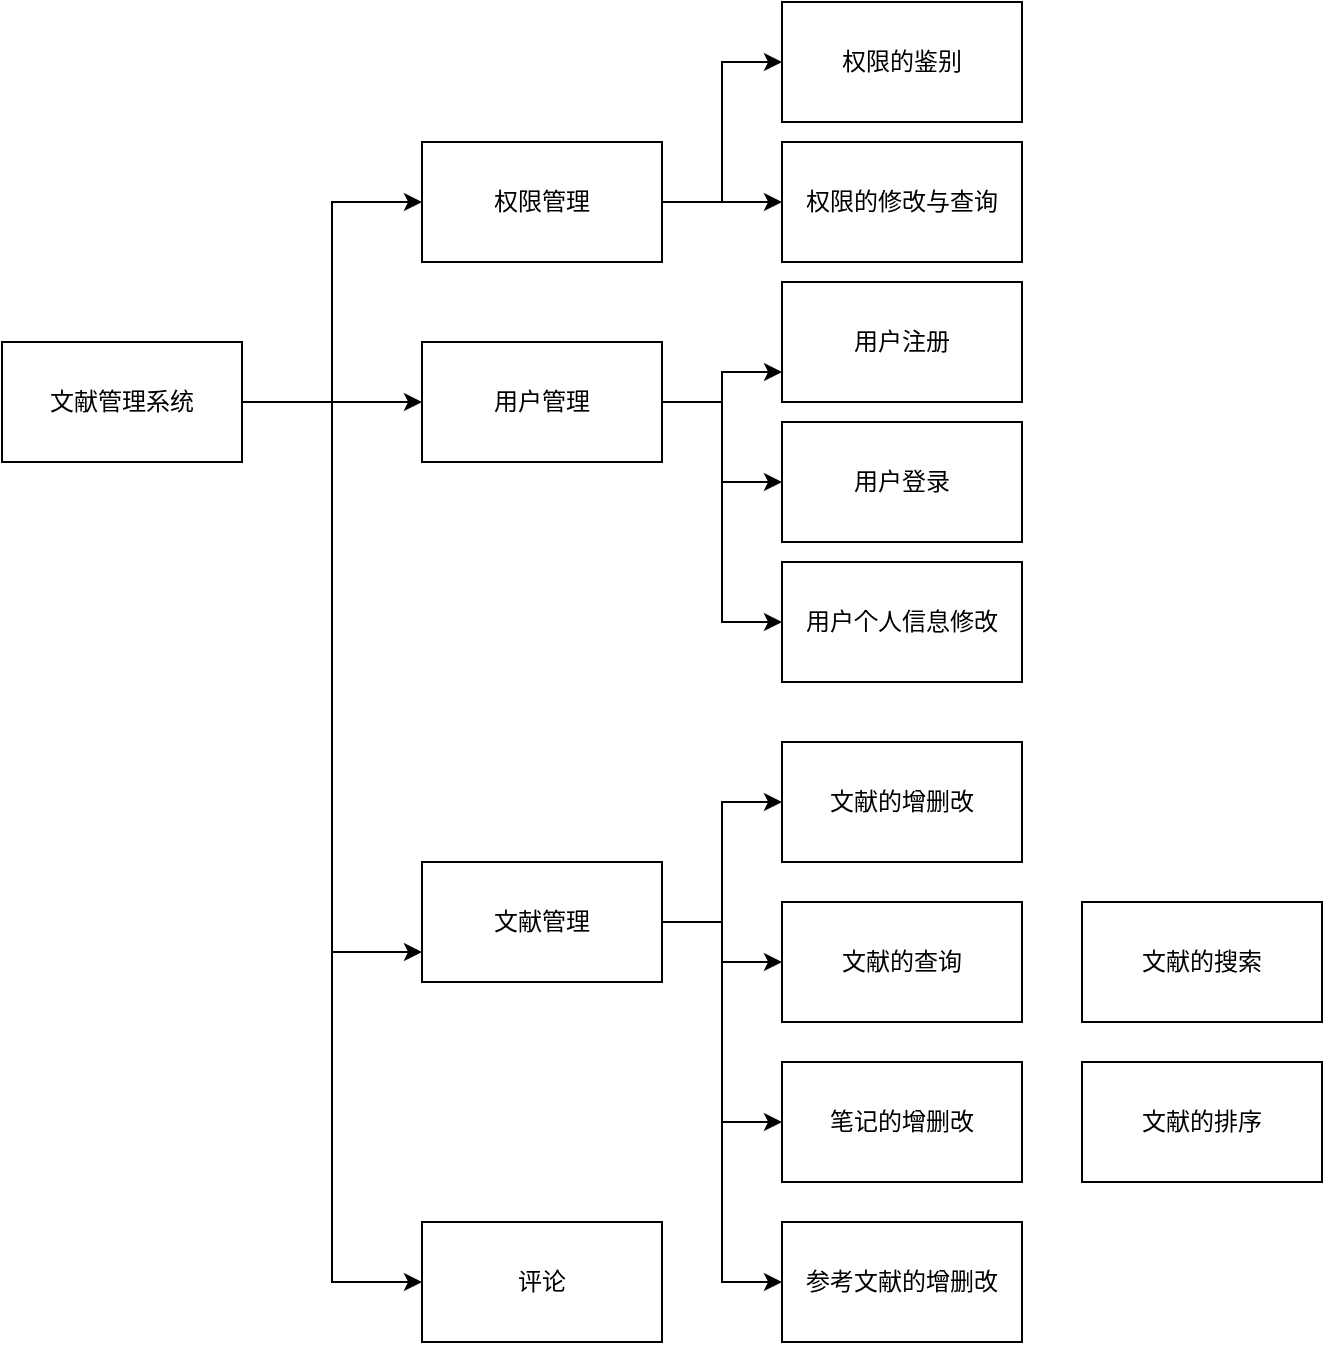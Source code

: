 <mxfile version="16.6.6" type="github">
  <diagram id="piNLZxqHuwmFInW--XqS" name="第 1 页">
    <mxGraphModel dx="2234" dy="1223" grid="1" gridSize="10" guides="1" tooltips="1" connect="1" arrows="1" fold="1" page="1" pageScale="1" pageWidth="827" pageHeight="1169" math="0" shadow="0">
      <root>
        <mxCell id="0" />
        <mxCell id="1" parent="0" />
        <mxCell id="bFt4A3IlxeqsHBkxx9xx-9" style="edgeStyle=orthogonalEdgeStyle;rounded=0;orthogonalLoop=1;jettySize=auto;html=1;entryX=0;entryY=0.5;entryDx=0;entryDy=0;" edge="1" parent="1" source="bFt4A3IlxeqsHBkxx9xx-1" target="bFt4A3IlxeqsHBkxx9xx-2">
          <mxGeometry relative="1" as="geometry" />
        </mxCell>
        <mxCell id="bFt4A3IlxeqsHBkxx9xx-10" style="edgeStyle=orthogonalEdgeStyle;rounded=0;orthogonalLoop=1;jettySize=auto;html=1;" edge="1" parent="1" source="bFt4A3IlxeqsHBkxx9xx-1" target="bFt4A3IlxeqsHBkxx9xx-3">
          <mxGeometry relative="1" as="geometry" />
        </mxCell>
        <mxCell id="bFt4A3IlxeqsHBkxx9xx-18" style="edgeStyle=orthogonalEdgeStyle;rounded=0;orthogonalLoop=1;jettySize=auto;html=1;entryX=0;entryY=0.75;entryDx=0;entryDy=0;" edge="1" parent="1" source="bFt4A3IlxeqsHBkxx9xx-1" target="bFt4A3IlxeqsHBkxx9xx-14">
          <mxGeometry relative="1" as="geometry" />
        </mxCell>
        <mxCell id="bFt4A3IlxeqsHBkxx9xx-38" style="edgeStyle=orthogonalEdgeStyle;rounded=0;orthogonalLoop=1;jettySize=auto;html=1;entryX=0;entryY=0.5;entryDx=0;entryDy=0;" edge="1" parent="1" source="bFt4A3IlxeqsHBkxx9xx-1" target="bFt4A3IlxeqsHBkxx9xx-21">
          <mxGeometry relative="1" as="geometry" />
        </mxCell>
        <mxCell id="bFt4A3IlxeqsHBkxx9xx-1" value="文献管理系统" style="rounded=0;whiteSpace=wrap;html=1;" vertex="1" parent="1">
          <mxGeometry x="84" y="190" width="120" height="60" as="geometry" />
        </mxCell>
        <mxCell id="bFt4A3IlxeqsHBkxx9xx-31" style="edgeStyle=orthogonalEdgeStyle;rounded=0;orthogonalLoop=1;jettySize=auto;html=1;entryX=0;entryY=0.5;entryDx=0;entryDy=0;" edge="1" parent="1" source="bFt4A3IlxeqsHBkxx9xx-2" target="bFt4A3IlxeqsHBkxx9xx-15">
          <mxGeometry relative="1" as="geometry" />
        </mxCell>
        <mxCell id="bFt4A3IlxeqsHBkxx9xx-32" style="edgeStyle=orthogonalEdgeStyle;rounded=0;orthogonalLoop=1;jettySize=auto;html=1;exitX=1;exitY=0.5;exitDx=0;exitDy=0;" edge="1" parent="1" source="bFt4A3IlxeqsHBkxx9xx-2" target="bFt4A3IlxeqsHBkxx9xx-27">
          <mxGeometry relative="1" as="geometry" />
        </mxCell>
        <mxCell id="bFt4A3IlxeqsHBkxx9xx-2" value="权限管理" style="rounded=0;whiteSpace=wrap;html=1;" vertex="1" parent="1">
          <mxGeometry x="294" y="90" width="120" height="60" as="geometry" />
        </mxCell>
        <mxCell id="bFt4A3IlxeqsHBkxx9xx-11" style="edgeStyle=orthogonalEdgeStyle;rounded=0;orthogonalLoop=1;jettySize=auto;html=1;entryX=0;entryY=0.75;entryDx=0;entryDy=0;" edge="1" parent="1" source="bFt4A3IlxeqsHBkxx9xx-3" target="bFt4A3IlxeqsHBkxx9xx-4">
          <mxGeometry relative="1" as="geometry" />
        </mxCell>
        <mxCell id="bFt4A3IlxeqsHBkxx9xx-16" style="edgeStyle=orthogonalEdgeStyle;rounded=0;orthogonalLoop=1;jettySize=auto;html=1;" edge="1" parent="1" source="bFt4A3IlxeqsHBkxx9xx-3" target="bFt4A3IlxeqsHBkxx9xx-5">
          <mxGeometry relative="1" as="geometry" />
        </mxCell>
        <mxCell id="bFt4A3IlxeqsHBkxx9xx-17" style="edgeStyle=orthogonalEdgeStyle;rounded=0;orthogonalLoop=1;jettySize=auto;html=1;entryX=0;entryY=0.5;entryDx=0;entryDy=0;" edge="1" parent="1" source="bFt4A3IlxeqsHBkxx9xx-3" target="bFt4A3IlxeqsHBkxx9xx-6">
          <mxGeometry relative="1" as="geometry" />
        </mxCell>
        <mxCell id="bFt4A3IlxeqsHBkxx9xx-3" value="用户管理" style="rounded=0;whiteSpace=wrap;html=1;" vertex="1" parent="1">
          <mxGeometry x="294" y="190" width="120" height="60" as="geometry" />
        </mxCell>
        <mxCell id="bFt4A3IlxeqsHBkxx9xx-4" value="用户注册" style="rounded=0;whiteSpace=wrap;html=1;" vertex="1" parent="1">
          <mxGeometry x="474" y="160" width="120" height="60" as="geometry" />
        </mxCell>
        <mxCell id="bFt4A3IlxeqsHBkxx9xx-5" value="用户登录" style="rounded=0;whiteSpace=wrap;html=1;" vertex="1" parent="1">
          <mxGeometry x="474" y="230" width="120" height="60" as="geometry" />
        </mxCell>
        <mxCell id="bFt4A3IlxeqsHBkxx9xx-6" value="用户个人信息修改" style="rounded=0;whiteSpace=wrap;html=1;" vertex="1" parent="1">
          <mxGeometry x="474" y="300" width="120" height="60" as="geometry" />
        </mxCell>
        <mxCell id="bFt4A3IlxeqsHBkxx9xx-33" style="edgeStyle=orthogonalEdgeStyle;rounded=0;orthogonalLoop=1;jettySize=auto;html=1;entryX=0;entryY=0.5;entryDx=0;entryDy=0;" edge="1" parent="1" source="bFt4A3IlxeqsHBkxx9xx-14" target="bFt4A3IlxeqsHBkxx9xx-20">
          <mxGeometry relative="1" as="geometry" />
        </mxCell>
        <mxCell id="bFt4A3IlxeqsHBkxx9xx-34" style="edgeStyle=orthogonalEdgeStyle;rounded=0;orthogonalLoop=1;jettySize=auto;html=1;" edge="1" parent="1" source="bFt4A3IlxeqsHBkxx9xx-14" target="bFt4A3IlxeqsHBkxx9xx-23">
          <mxGeometry relative="1" as="geometry" />
        </mxCell>
        <mxCell id="bFt4A3IlxeqsHBkxx9xx-36" style="edgeStyle=orthogonalEdgeStyle;rounded=0;orthogonalLoop=1;jettySize=auto;html=1;entryX=0;entryY=0.5;entryDx=0;entryDy=0;" edge="1" parent="1" source="bFt4A3IlxeqsHBkxx9xx-14" target="bFt4A3IlxeqsHBkxx9xx-29">
          <mxGeometry relative="1" as="geometry" />
        </mxCell>
        <mxCell id="bFt4A3IlxeqsHBkxx9xx-37" style="edgeStyle=orthogonalEdgeStyle;rounded=0;orthogonalLoop=1;jettySize=auto;html=1;entryX=0;entryY=0.5;entryDx=0;entryDy=0;" edge="1" parent="1" source="bFt4A3IlxeqsHBkxx9xx-14" target="bFt4A3IlxeqsHBkxx9xx-30">
          <mxGeometry relative="1" as="geometry" />
        </mxCell>
        <mxCell id="bFt4A3IlxeqsHBkxx9xx-14" value="文献管理" style="rounded=0;whiteSpace=wrap;html=1;" vertex="1" parent="1">
          <mxGeometry x="294" y="450" width="120" height="60" as="geometry" />
        </mxCell>
        <mxCell id="bFt4A3IlxeqsHBkxx9xx-15" value="权限的鉴别" style="rounded=0;whiteSpace=wrap;html=1;" vertex="1" parent="1">
          <mxGeometry x="474" y="20" width="120" height="60" as="geometry" />
        </mxCell>
        <mxCell id="bFt4A3IlxeqsHBkxx9xx-20" value="文献的增删改" style="rounded=0;whiteSpace=wrap;html=1;" vertex="1" parent="1">
          <mxGeometry x="474" y="390" width="120" height="60" as="geometry" />
        </mxCell>
        <mxCell id="bFt4A3IlxeqsHBkxx9xx-21" value="评论" style="rounded=0;whiteSpace=wrap;html=1;" vertex="1" parent="1">
          <mxGeometry x="294" y="630" width="120" height="60" as="geometry" />
        </mxCell>
        <mxCell id="bFt4A3IlxeqsHBkxx9xx-23" value="文献的查询" style="rounded=0;whiteSpace=wrap;html=1;" vertex="1" parent="1">
          <mxGeometry x="474" y="470" width="120" height="60" as="geometry" />
        </mxCell>
        <mxCell id="bFt4A3IlxeqsHBkxx9xx-24" value="文献的搜索" style="rounded=0;whiteSpace=wrap;html=1;" vertex="1" parent="1">
          <mxGeometry x="624" y="470" width="120" height="60" as="geometry" />
        </mxCell>
        <mxCell id="bFt4A3IlxeqsHBkxx9xx-25" value="文献的排序" style="rounded=0;whiteSpace=wrap;html=1;" vertex="1" parent="1">
          <mxGeometry x="624" y="550" width="120" height="60" as="geometry" />
        </mxCell>
        <mxCell id="bFt4A3IlxeqsHBkxx9xx-27" value="权限的修改与查询" style="rounded=0;whiteSpace=wrap;html=1;" vertex="1" parent="1">
          <mxGeometry x="474" y="90" width="120" height="60" as="geometry" />
        </mxCell>
        <mxCell id="bFt4A3IlxeqsHBkxx9xx-29" value="笔记的增删改" style="rounded=0;whiteSpace=wrap;html=1;" vertex="1" parent="1">
          <mxGeometry x="474" y="550" width="120" height="60" as="geometry" />
        </mxCell>
        <mxCell id="bFt4A3IlxeqsHBkxx9xx-30" value="参考文献的增删改" style="rounded=0;whiteSpace=wrap;html=1;" vertex="1" parent="1">
          <mxGeometry x="474" y="630" width="120" height="60" as="geometry" />
        </mxCell>
      </root>
    </mxGraphModel>
  </diagram>
</mxfile>
